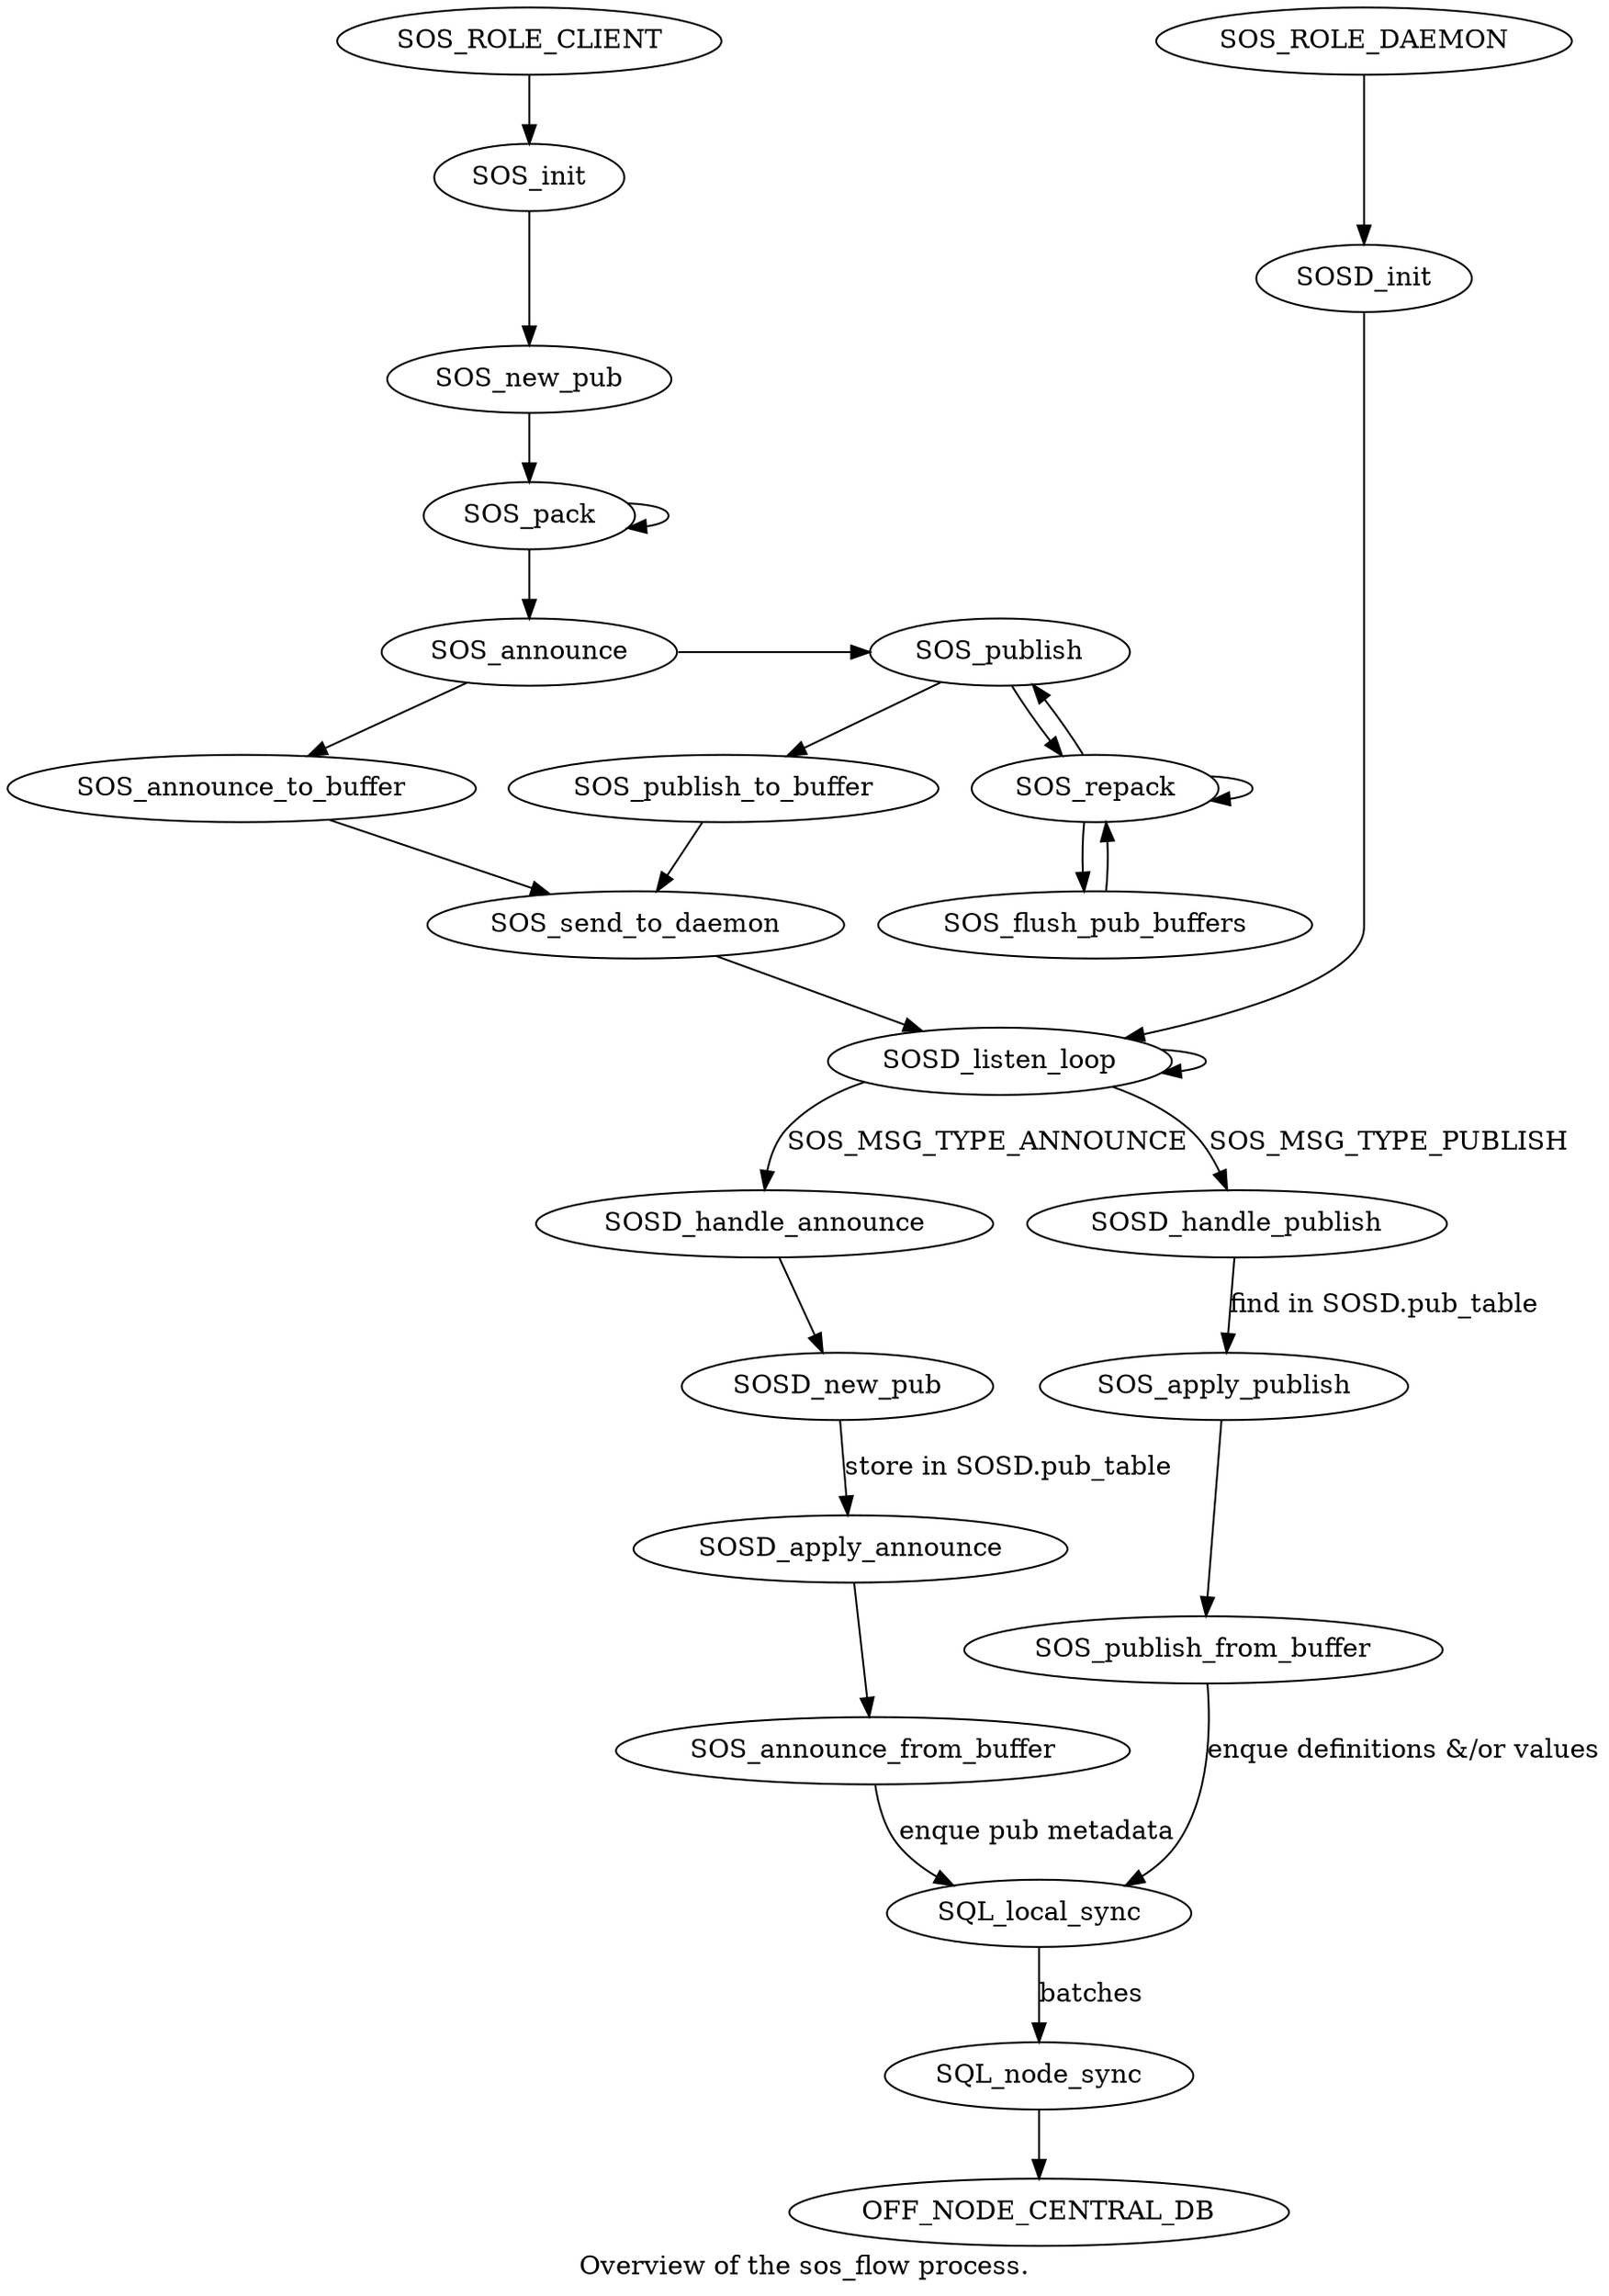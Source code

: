 
digraph {
        label = "Overview of the sos_flow process."

        SOS_ROLE_CLIENT -> SOS_init;
        SOS_init -> SOS_new_pub;
        SOS_new_pub -> SOS_pack;
        SOS_pack -> SOS_pack;
        SOS_pack -> SOS_announce;
        SOS_announce -> SOS_announce_to_buffer;
        SOS_announce -> SOS_publish;
        SOS_announce_to_buffer -> SOS_send_to_daemon;
        SOS_publish -> SOS_repack;
        SOS_publish -> SOS_publish_to_buffer;
        SOS_publish_to_buffer -> SOS_send_to_daemon;
        SOS_repack -> SOS_repack;
        SOS_repack -> SOS_publish;
        SOS_repack -> SOS_flush_pub_buffers;
        SOS_flush_pub_buffers -> SOS_repack;
        SOS_send_to_daemon -> SOSD_listen_loop;

        SOS_ROLE_DAEMON -> SOSD_init;
        SOSD_init -> SOSD_listen_loop;
        SOSD_listen_loop -> SOSD_handle_announce[label="SOS_MSG_TYPE_ANNOUNCE"];
        SOSD_listen_loop -> SOSD_handle_publish[label="SOS_MSG_TYPE_PUBLISH"];
        SOSD_listen_loop -> SOSD_listen_loop;
        SOSD_handle_announce -> SOSD_new_pub;
        SOSD_new_pub -> SOSD_apply_announce[label="store in SOSD.pub_table"];
        SOSD_apply_announce -> SOS_announce_from_buffer;
        SOS_announce_from_buffer -> SQL_local_sync[label="enque pub metadata"];

        SOSD_handle_publish -> SOS_apply_publish[label="find in SOSD.pub_table"];
        SOS_apply_publish -> SOS_publish_from_buffer;
        SOS_publish_from_buffer -> SQL_local_sync[label="enque definitions &/or values"];

        SQL_local_sync -> SQL_node_sync[label="batches"];
        SQL_node_sync -> OFF_NODE_CENTRAL_DB;

        {rank=same; SOS_ROLE_CLIENT SOS_ROLE_DAEMON}
        {rank=same; SOSD_handle_publish SOSD_handle_announce}
        {rank=same; SOS_publish SOS_announce}
}
